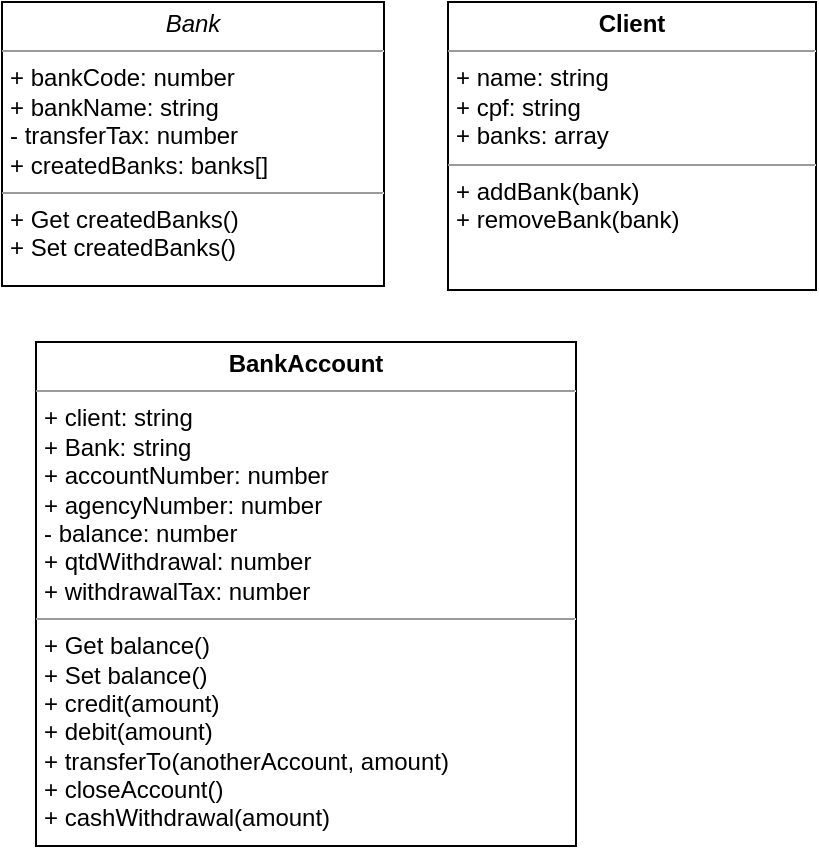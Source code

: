 <mxfile version="21.6.5" type="github">
  <diagram name="Página-1" id="21hTjKnOjE9aC9GP03fU">
    <mxGraphModel dx="896" dy="1066" grid="0" gridSize="10" guides="1" tooltips="1" connect="1" arrows="1" fold="1" page="0" pageScale="1" pageWidth="827" pageHeight="1169" math="0" shadow="0">
      <root>
        <mxCell id="0" />
        <mxCell id="1" parent="0" />
        <mxCell id="TtVdxg3a2-PvpO6yHisr-5" value="&lt;p style=&quot;margin:0px;margin-top:4px;text-align:center;&quot;&gt;&lt;i&gt;Bank&lt;/i&gt;&lt;/p&gt;&lt;hr size=&quot;1&quot;&gt;&lt;p style=&quot;margin:0px;margin-left:4px;&quot;&gt;+ bankCode: number&lt;/p&gt;&lt;p style=&quot;margin:0px;margin-left:4px;&quot;&gt;+ bankName: string&lt;/p&gt;&lt;p style=&quot;margin:0px;margin-left:4px;&quot;&gt;- transferTax: number&lt;/p&gt;&lt;p style=&quot;margin:0px;margin-left:4px;&quot;&gt;+ createdBanks: banks[]&amp;nbsp;&lt;/p&gt;&lt;hr size=&quot;1&quot;&gt;&lt;p style=&quot;margin:0px;margin-left:4px;&quot;&gt;+ Get createdBanks()&lt;/p&gt;&lt;p style=&quot;margin:0px;margin-left:4px;&quot;&gt;&lt;span style=&quot;background-color: initial;&quot;&gt;+ Set createdBanks()&lt;/span&gt;&lt;/p&gt;" style="verticalAlign=top;align=left;overflow=fill;fontSize=12;fontFamily=Helvetica;html=1;whiteSpace=wrap;" vertex="1" parent="1">
          <mxGeometry x="-178" y="-77" width="191" height="142" as="geometry" />
        </mxCell>
        <mxCell id="TtVdxg3a2-PvpO6yHisr-10" value="&lt;p style=&quot;margin:0px;margin-top:4px;text-align:center;&quot;&gt;&lt;b&gt;Client&lt;/b&gt;&lt;/p&gt;&lt;hr size=&quot;1&quot;&gt;&lt;p style=&quot;margin:0px;margin-left:4px;&quot;&gt;+ name: string&lt;/p&gt;&lt;p style=&quot;margin:0px;margin-left:4px;&quot;&gt;+ cpf: string&amp;nbsp;&lt;/p&gt;&lt;p style=&quot;margin:0px;margin-left:4px;&quot;&gt;+ banks: array&lt;/p&gt;&lt;hr size=&quot;1&quot;&gt;&lt;p style=&quot;margin:0px;margin-left:4px;&quot;&gt;+ addBank(bank)&lt;/p&gt;&lt;p style=&quot;margin:0px;margin-left:4px;&quot;&gt;+ removeBank(bank)&lt;/p&gt;&lt;p style=&quot;margin:0px;margin-left:4px;&quot;&gt;&lt;br&gt;&lt;/p&gt;" style="verticalAlign=top;align=left;overflow=fill;fontSize=12;fontFamily=Helvetica;html=1;whiteSpace=wrap;" vertex="1" parent="1">
          <mxGeometry x="45" y="-77" width="184" height="144" as="geometry" />
        </mxCell>
        <mxCell id="TtVdxg3a2-PvpO6yHisr-11" value="&lt;p style=&quot;margin:0px;margin-top:4px;text-align:center;&quot;&gt;&lt;b&gt;BankAccount&lt;/b&gt;&lt;/p&gt;&lt;hr size=&quot;1&quot;&gt;&lt;p style=&quot;margin:0px;margin-left:4px;&quot;&gt;+ client: string&lt;/p&gt;&lt;p style=&quot;margin:0px;margin-left:4px;&quot;&gt;+ Bank: string&lt;/p&gt;&lt;p style=&quot;margin:0px;margin-left:4px;&quot;&gt;+ accountNumber: number&lt;/p&gt;&lt;p style=&quot;margin:0px;margin-left:4px;&quot;&gt;+ agencyNumber: number&lt;/p&gt;&lt;p style=&quot;margin:0px;margin-left:4px;&quot;&gt;-&lt;span style=&quot;background-color: initial;&quot;&gt;&amp;nbsp;balance: number&lt;/span&gt;&lt;/p&gt;&lt;p style=&quot;margin:0px;margin-left:4px;&quot;&gt;&lt;span style=&quot;background-color: initial;&quot;&gt;+ qtdWithdrawal: number&lt;/span&gt;&lt;/p&gt;&lt;p style=&quot;margin:0px;margin-left:4px;&quot;&gt;&lt;span style=&quot;background-color: initial;&quot;&gt;+ withdrawalTax: number&lt;/span&gt;&lt;/p&gt;&lt;hr size=&quot;1&quot;&gt;&lt;p style=&quot;margin:0px;margin-left:4px;&quot;&gt;+ Get balance()&lt;/p&gt;&lt;p style=&quot;margin:0px;margin-left:4px;&quot;&gt;+ Set balance()&lt;/p&gt;&lt;p style=&quot;margin:0px;margin-left:4px;&quot;&gt;+ credit(amount)&lt;/p&gt;&lt;p style=&quot;margin:0px;margin-left:4px;&quot;&gt;+ debit(amount)&lt;/p&gt;&lt;p style=&quot;margin:0px;margin-left:4px;&quot;&gt;+ transferTo(anotherAccount, amount)&lt;/p&gt;&lt;p style=&quot;margin:0px;margin-left:4px;&quot;&gt;+ closeAccount()&lt;/p&gt;&lt;p style=&quot;margin:0px;margin-left:4px;&quot;&gt;+ cashWithdrawal(amount)&lt;/p&gt;&lt;p style=&quot;margin:0px;margin-left:4px;&quot;&gt;&lt;br&gt;&lt;/p&gt;" style="verticalAlign=top;align=left;overflow=fill;fontSize=12;fontFamily=Helvetica;html=1;whiteSpace=wrap;" vertex="1" parent="1">
          <mxGeometry x="-161" y="93" width="270" height="252" as="geometry" />
        </mxCell>
      </root>
    </mxGraphModel>
  </diagram>
</mxfile>
